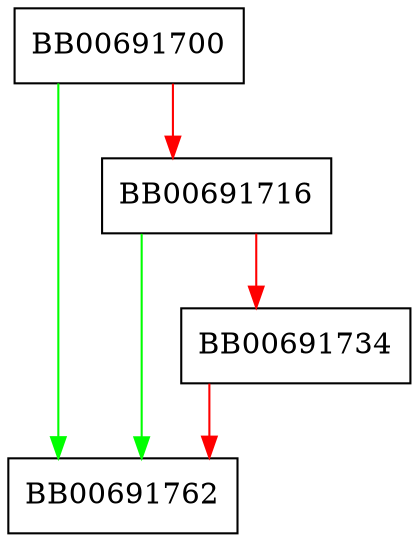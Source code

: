 digraph aes_192_ofb_newctx {
  node [shape="box"];
  graph [splines=ortho];
  BB00691700 -> BB00691762 [color="green"];
  BB00691700 -> BB00691716 [color="red"];
  BB00691716 -> BB00691762 [color="green"];
  BB00691716 -> BB00691734 [color="red"];
  BB00691734 -> BB00691762 [color="red"];
}